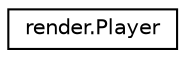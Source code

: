digraph "Graphical Class Hierarchy"
{
  edge [fontname="Helvetica",fontsize="10",labelfontname="Helvetica",labelfontsize="10"];
  node [fontname="Helvetica",fontsize="10",shape=record];
  rankdir="LR";
  Node0 [label="render.Player",height=0.2,width=0.4,color="black", fillcolor="white", style="filled",URL="$classrender_1_1Player.html"];
}
